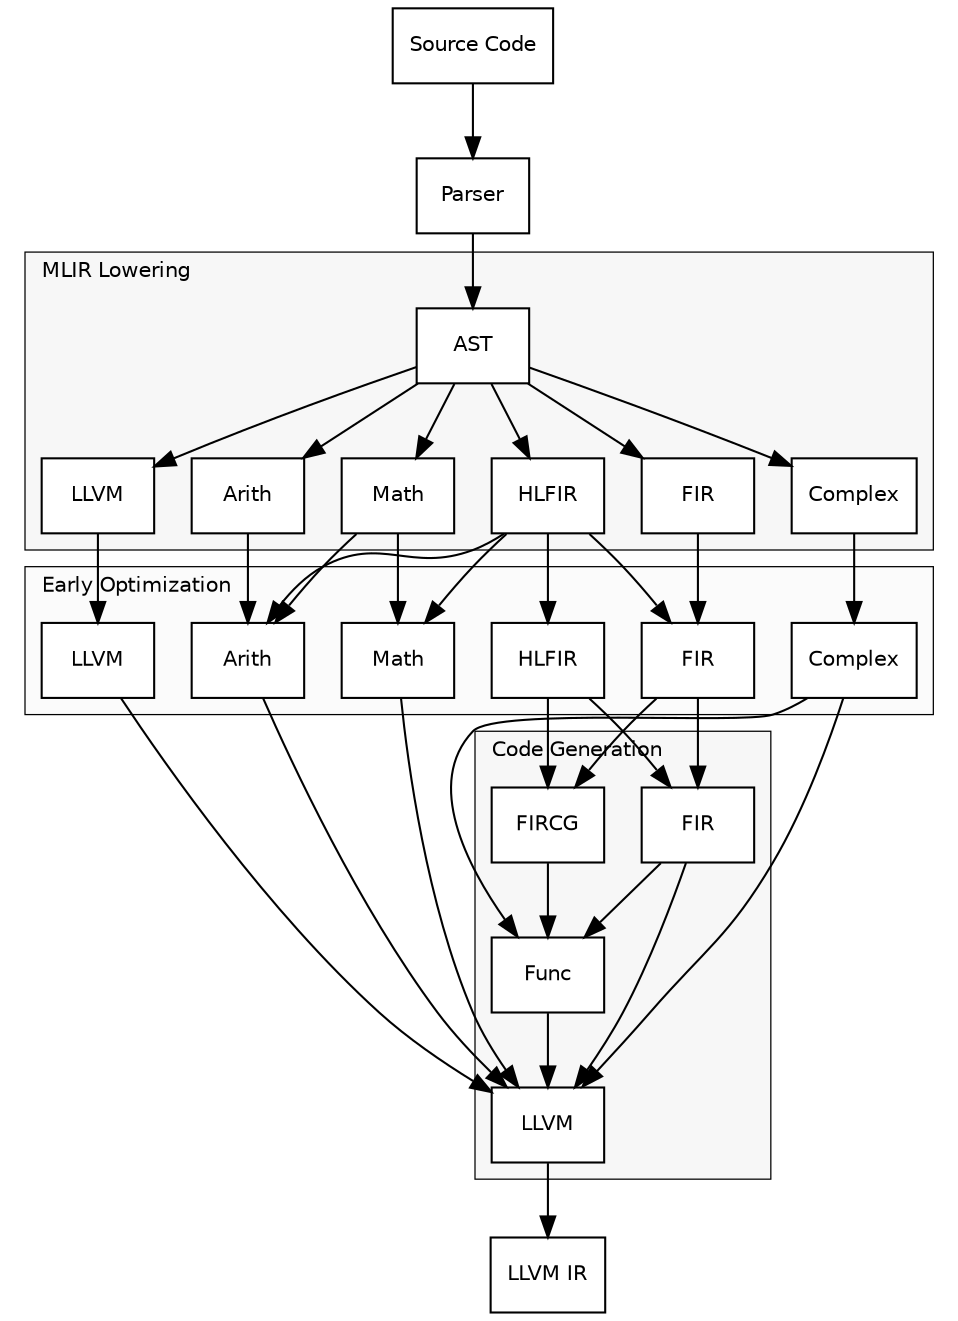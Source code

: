 digraph G {
  bgcolor="white";
  graph [fontname="Helvetica", fontsize=10];

  node [
    fontcolor="#000000", color="#000000",
    fontname="Helvetica", fontsize=10,
    style=filled, fillcolor="white", shape=box
  ];
  edge [
    fontcolor="#000000", color="#000000",
    penwidth=1.0, arrowsize=1.0, fontname="Helvetica", fontsize=9
  ];

  SRC [label="Source Code"];
  Parser [shape=box];
  AST [label="AST", shape=box];

  SRC -> Parser;
  Parser -> AST;

  subgraph cluster_lowering {
    label="MLIR Lowering";
    labeljust=l;
    fontcolor="#000000";
    color = "#000000";
    style = filled;
    fillcolor = "#f7f7f7";   /* very light gray background for cluster */
    penwidth=0.6;

    AST -> Math;
    AST -> LLVM;
    AST -> Complex;
    AST -> HLFIR;
    AST -> FIR;
    AST -> Arith;
  }

  subgraph cluster_earlyopt {
    label="Early Optimization";
    labeljust=l;
    fontcolor="#000000";
    color = "#000000";
    style = filled;
    fillcolor = "#fbfbfb";
    penwidth=0.6;

    Math -> Math2;
    Math -> Arith2;
    LLVM -> LLVM2;
    Complex -> Complex2;
    HLFIR -> HLFIR2;
    HLFIR -> FIR2;
    HLFIR -> Arith2;
    HLFIR -> Math2;
    FIR -> FIR2;
    Arith -> Arith2;

    LLVM2 [label="LLVM", shape=box, style=filled, fillcolor="white"];
    Math2  [label="Math",  shape=box, style=filled, fillcolor="white"];
    Complex2[label="Complex",shape=box, style=filled, fillcolor="white"];
    HLFIR2 [label="HLFIR", shape=box, style=filled, fillcolor="white"];
    FIR2  [label="FIR",   shape=box, style=filled, fillcolor="white"];
    Arith2[label="Arith", shape=box, style=filled, fillcolor="white"];
  }

  subgraph cluster_codegen {
    label="Code Generation";
    labeljust=l;
    color = "#000000";
    fontcolor = "#000000";
    style = filled;
    fillcolor = "#f7f7f7";
    penwidth=0.6;

    LLVM2 -> LLVM3;
    Math2 -> LLVM3;
    Complex2 -> LLVM3;
    Complex2 -> Func;
    HLFIR2 -> FIR3;
    FIR2 -> FIR3;
    Func -> LLVM3;
    HLFIR2 -> FIRCG;
    FIR2 -> FIRCG;
    FIRCG -> Func;
    FIR3 -> LLVM3;
    FIR3 -> Func;
    Arith2 -> LLVM3;

    LLVM3 [label="LLVM", shape=box, style=filled, fillcolor="white"];
    FIR3  [label="FIR",  shape=box, style=filled, fillcolor="white"];
  }

  LLVM3 -> LLVMIR;
  LLVMIR [label="LLVM IR", shape=box, style=filled, fillcolor="white"];
}
